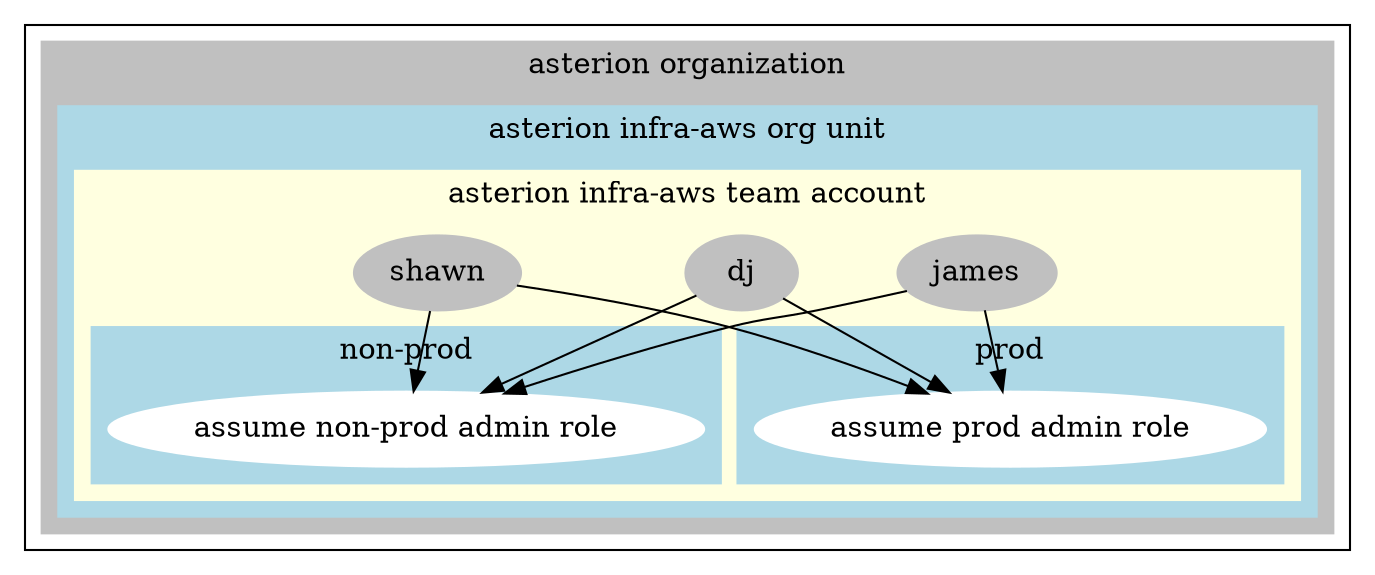 digraph G {
    subgraph cluster_3 {
        
        subgraph cluster_2 {
            style=filled;
            color=grey;
            label="asterion organization"
            node [style=filled,color=white];
            
                subgraph cluster_7 {
                    style=filled;
                    color=lightblue;
                    node [style=filled,color=white];
                    label = "asterion infra-aws org unit";
                    
                
                    subgraph cluster_5 {
                    style=filled;
                    color=lightyellow;
                    node [style=filled,color=grey];
                    label = "asterion infra-aws team account";
                    shawn,james,dj
                    
                        subgraph cluster_6 {
                        style=filled;
                        color=lightblue;
                        node [style=filled,color=white];
                        label = "non-prod";
                        "assume non-prod admin role"
                        }
                        
                        subgraph cluster_7 {
                        style=filled;
                        color=lightblue;
                        node [style=filled,color=white,id=prod];
                        label = "prod";
                        "assume prod admin role"
                        }
                    }
                }
            }
        }
        
    shawn->"assume prod admin role"
    dj->"assume prod admin role"
    james->"assume prod admin role"
    shawn->"assume non-prod admin role"
    dj->"assume non-prod admin role"
    james->"assume non-prod admin role"
}